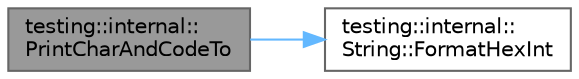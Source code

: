 digraph "testing::internal::PrintCharAndCodeTo"
{
 // LATEX_PDF_SIZE
  bgcolor="transparent";
  edge [fontname=Helvetica,fontsize=10,labelfontname=Helvetica,labelfontsize=10];
  node [fontname=Helvetica,fontsize=10,shape=box,height=0.2,width=0.4];
  rankdir="LR";
  Node1 [id="Node000001",label="testing::internal::\lPrintCharAndCodeTo",height=0.2,width=0.4,color="gray40", fillcolor="grey60", style="filled", fontcolor="black",tooltip=" "];
  Node1 -> Node2 [id="edge1_Node000001_Node000002",color="steelblue1",style="solid",tooltip=" "];
  Node2 [id="Node000002",label="testing::internal::\lString::FormatHexInt",height=0.2,width=0.4,color="grey40", fillcolor="white", style="filled",URL="$classtesting_1_1internal_1_1_string.html#affe59102e49092fc0684388e9b0c5c1e",tooltip=" "];
}
